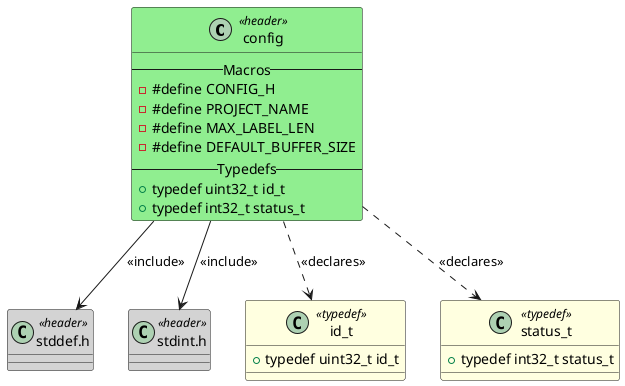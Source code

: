 @startuml config

class "config" as HEADER_CONFIG <<header>> #LightGreen
{
    -- Macros --
    - #define CONFIG_H
    - #define PROJECT_NAME
    - #define MAX_LABEL_LEN
    - #define DEFAULT_BUFFER_SIZE
    -- Typedefs --
    + typedef uint32_t id_t
    + typedef int32_t status_t
}

class "stddef.h" as HEADER_STDDEF <<header>> #LightGray
{
}

class "stdint.h" as HEADER_STDINT <<header>> #LightGray
{
}

class "id_t" as TYPEDEF_ID_T <<typedef>> #LightYellow
{
    + typedef uint32_t id_t
}

class "status_t" as TYPEDEF_STATUS_T <<typedef>> #LightYellow
{
    + typedef int32_t status_t
}

HEADER_CONFIG --> HEADER_STDDEF : <<include>>
HEADER_CONFIG --> HEADER_STDINT : <<include>>
HEADER_CONFIG ..> TYPEDEF_ID_T : <<declares>>
HEADER_CONFIG ..> TYPEDEF_STATUS_T : <<declares>>

@enduml